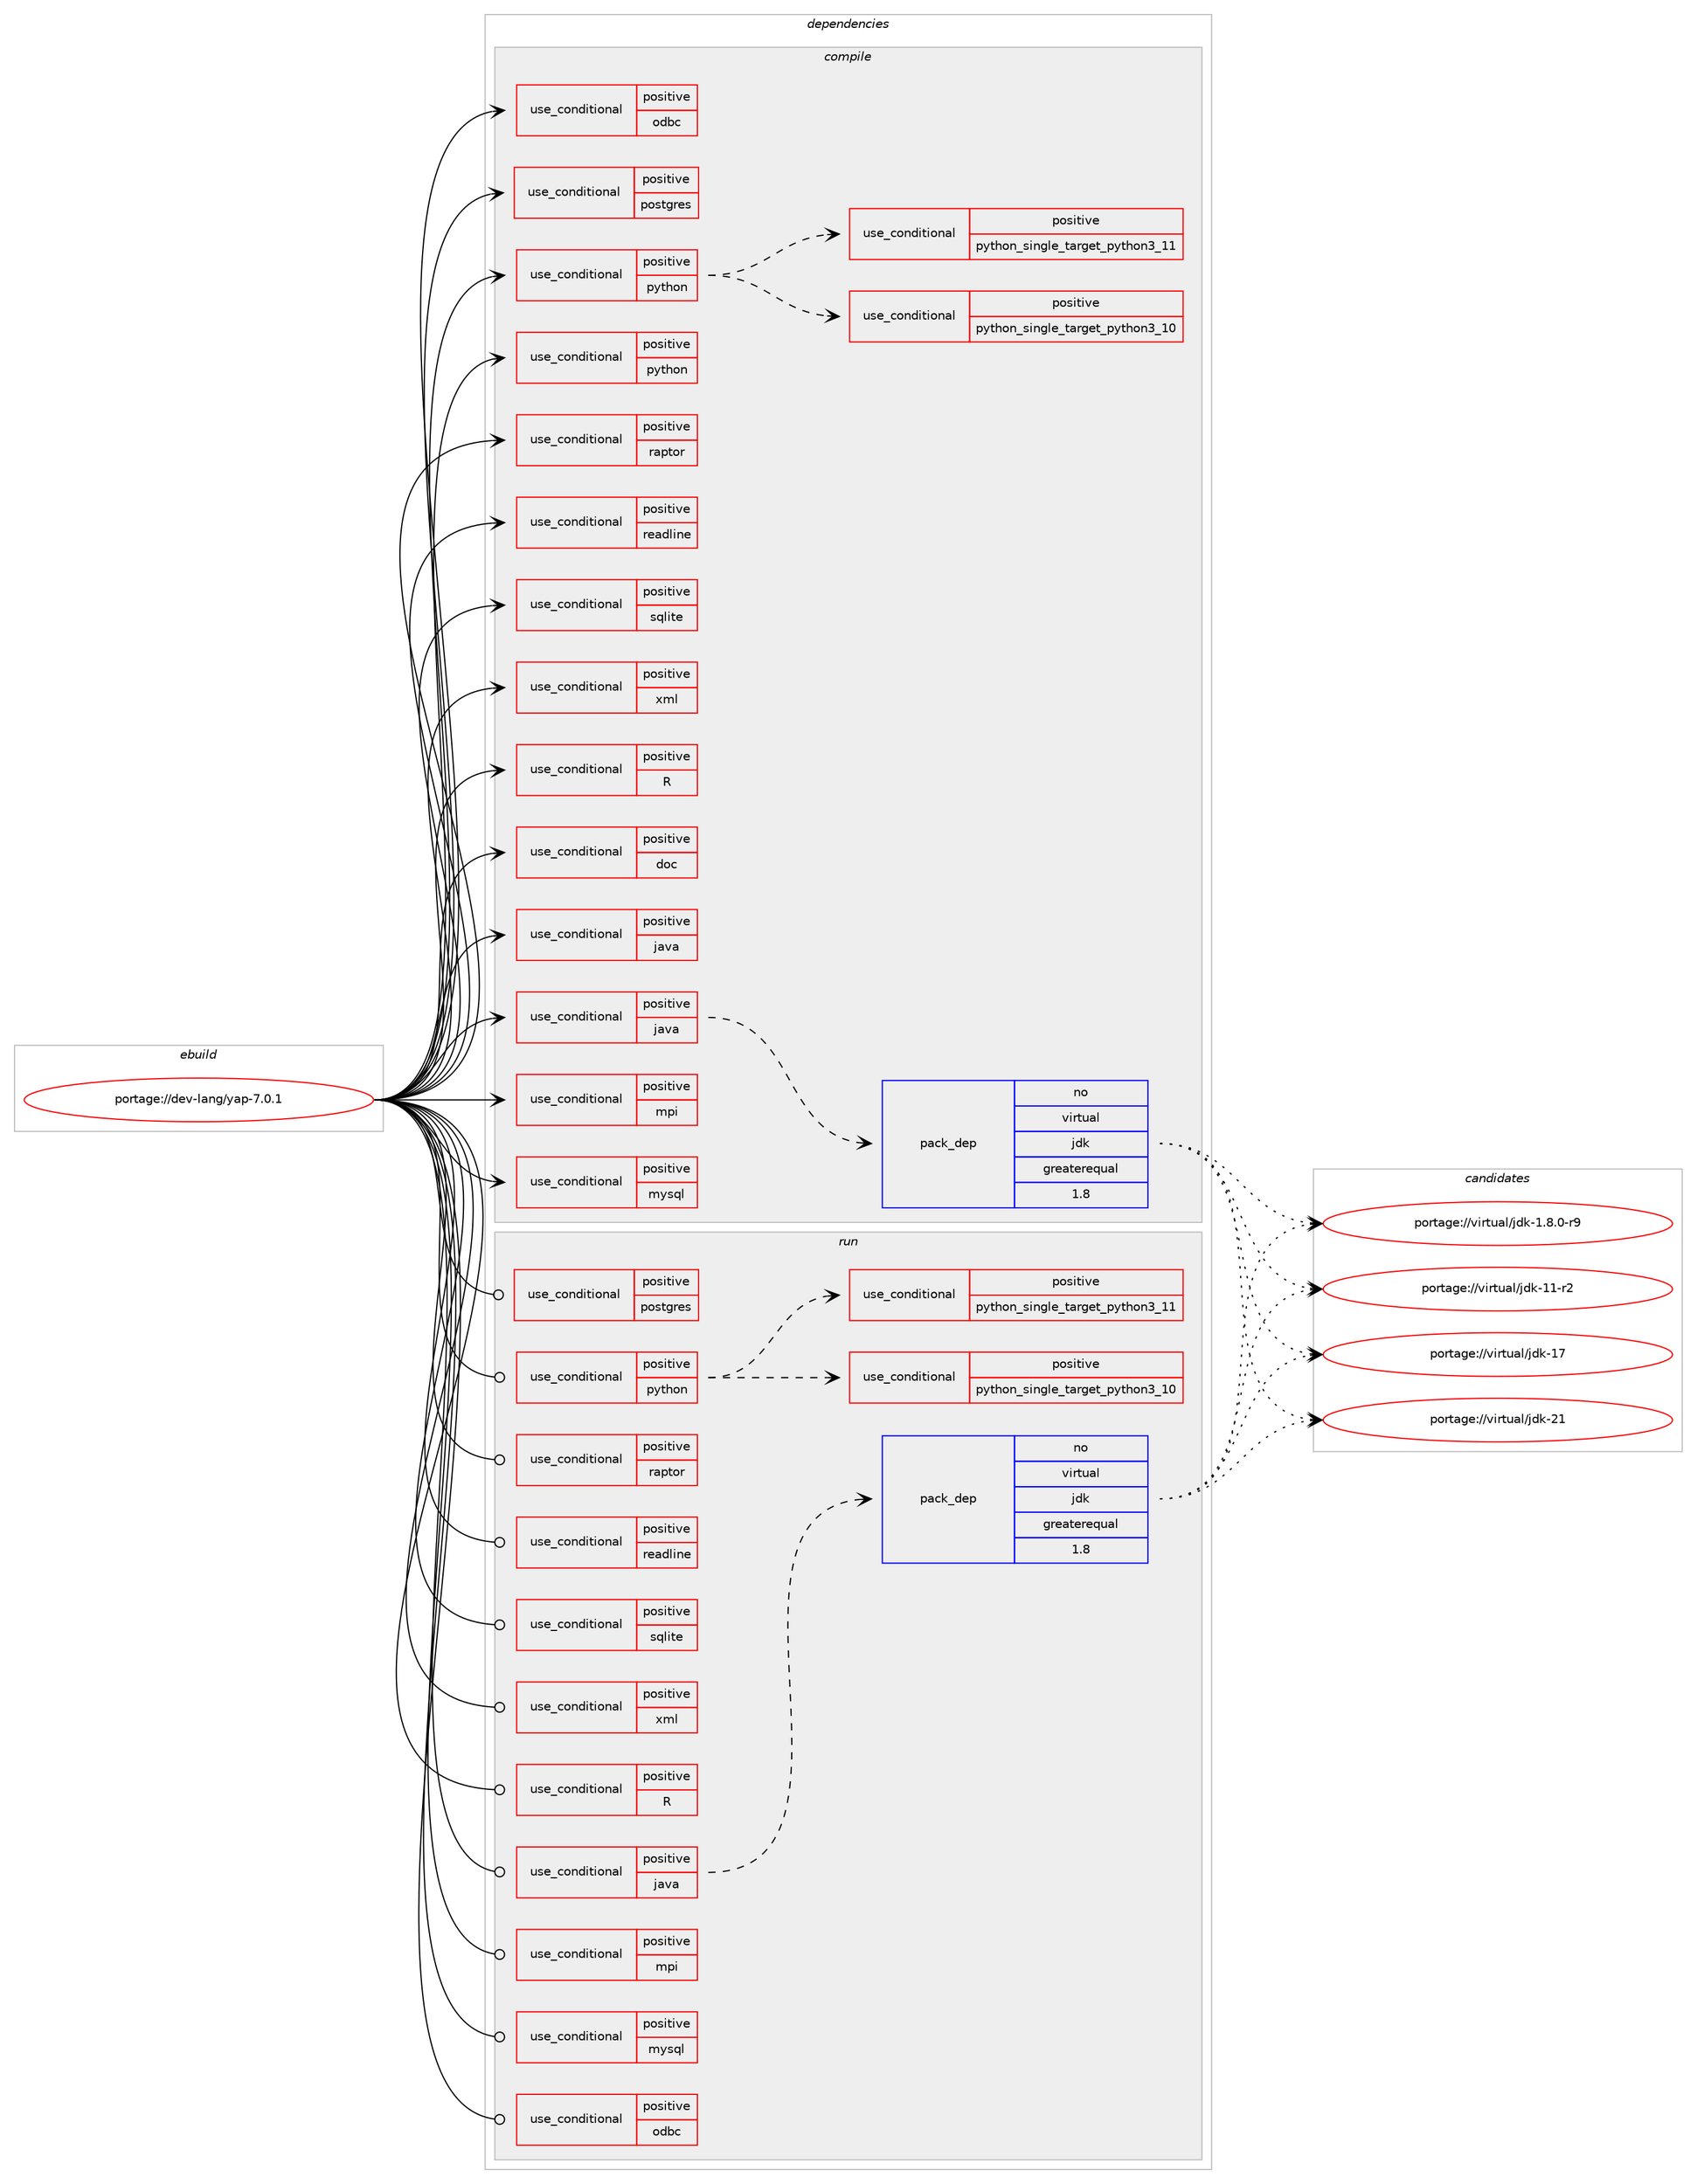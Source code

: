digraph prolog {

# *************
# Graph options
# *************

newrank=true;
concentrate=true;
compound=true;
graph [rankdir=LR,fontname=Helvetica,fontsize=10,ranksep=1.5];#, ranksep=2.5, nodesep=0.2];
edge  [arrowhead=vee];
node  [fontname=Helvetica,fontsize=10];

# **********
# The ebuild
# **********

subgraph cluster_leftcol {
color=gray;
rank=same;
label=<<i>ebuild</i>>;
id [label="portage://dev-lang/yap-7.0.1", color=red, width=4, href="../dev-lang/yap-7.0.1.svg"];
}

# ****************
# The dependencies
# ****************

subgraph cluster_midcol {
color=gray;
label=<<i>dependencies</i>>;
subgraph cluster_compile {
fillcolor="#eeeeee";
style=filled;
label=<<i>compile</i>>;
subgraph cond24808 {
dependency53624 [label=<<TABLE BORDER="0" CELLBORDER="1" CELLSPACING="0" CELLPADDING="4"><TR><TD ROWSPAN="3" CELLPADDING="10">use_conditional</TD></TR><TR><TD>positive</TD></TR><TR><TD>R</TD></TR></TABLE>>, shape=none, color=red];
# *** BEGIN UNKNOWN DEPENDENCY TYPE (TODO) ***
# dependency53624 -> package_dependency(portage://dev-lang/yap-7.0.1,install,no,dev-lang,R,none,[,,],[],[])
# *** END UNKNOWN DEPENDENCY TYPE (TODO) ***

}
id:e -> dependency53624:w [weight=20,style="solid",arrowhead="vee"];
subgraph cond24809 {
dependency53625 [label=<<TABLE BORDER="0" CELLBORDER="1" CELLSPACING="0" CELLPADDING="4"><TR><TD ROWSPAN="3" CELLPADDING="10">use_conditional</TD></TR><TR><TD>positive</TD></TR><TR><TD>doc</TD></TR></TABLE>>, shape=none, color=red];
# *** BEGIN UNKNOWN DEPENDENCY TYPE (TODO) ***
# dependency53625 -> package_dependency(portage://dev-lang/yap-7.0.1,install,no,app-text,doxygen,none,[,,],[],[use(enable(dot),none)])
# *** END UNKNOWN DEPENDENCY TYPE (TODO) ***

}
id:e -> dependency53625:w [weight=20,style="solid",arrowhead="vee"];
subgraph cond24810 {
dependency53626 [label=<<TABLE BORDER="0" CELLBORDER="1" CELLSPACING="0" CELLPADDING="4"><TR><TD ROWSPAN="3" CELLPADDING="10">use_conditional</TD></TR><TR><TD>positive</TD></TR><TR><TD>java</TD></TR></TABLE>>, shape=none, color=red];
# *** BEGIN UNKNOWN DEPENDENCY TYPE (TODO) ***
# dependency53626 -> package_dependency(portage://dev-lang/yap-7.0.1,install,no,dev-lang,swig,none,[,,],[],[])
# *** END UNKNOWN DEPENDENCY TYPE (TODO) ***

}
id:e -> dependency53626:w [weight=20,style="solid",arrowhead="vee"];
subgraph cond24811 {
dependency53627 [label=<<TABLE BORDER="0" CELLBORDER="1" CELLSPACING="0" CELLPADDING="4"><TR><TD ROWSPAN="3" CELLPADDING="10">use_conditional</TD></TR><TR><TD>positive</TD></TR><TR><TD>java</TD></TR></TABLE>>, shape=none, color=red];
subgraph pack27702 {
dependency53628 [label=<<TABLE BORDER="0" CELLBORDER="1" CELLSPACING="0" CELLPADDING="4" WIDTH="220"><TR><TD ROWSPAN="6" CELLPADDING="30">pack_dep</TD></TR><TR><TD WIDTH="110">no</TD></TR><TR><TD>virtual</TD></TR><TR><TD>jdk</TD></TR><TR><TD>greaterequal</TD></TR><TR><TD>1.8</TD></TR></TABLE>>, shape=none, color=blue];
}
dependency53627:e -> dependency53628:w [weight=20,style="dashed",arrowhead="vee"];
}
id:e -> dependency53627:w [weight=20,style="solid",arrowhead="vee"];
subgraph cond24812 {
dependency53629 [label=<<TABLE BORDER="0" CELLBORDER="1" CELLSPACING="0" CELLPADDING="4"><TR><TD ROWSPAN="3" CELLPADDING="10">use_conditional</TD></TR><TR><TD>positive</TD></TR><TR><TD>mpi</TD></TR></TABLE>>, shape=none, color=red];
# *** BEGIN UNKNOWN DEPENDENCY TYPE (TODO) ***
# dependency53629 -> package_dependency(portage://dev-lang/yap-7.0.1,install,no,virtual,mpi,none,[,,],[],[])
# *** END UNKNOWN DEPENDENCY TYPE (TODO) ***

}
id:e -> dependency53629:w [weight=20,style="solid",arrowhead="vee"];
subgraph cond24813 {
dependency53630 [label=<<TABLE BORDER="0" CELLBORDER="1" CELLSPACING="0" CELLPADDING="4"><TR><TD ROWSPAN="3" CELLPADDING="10">use_conditional</TD></TR><TR><TD>positive</TD></TR><TR><TD>mysql</TD></TR></TABLE>>, shape=none, color=red];
# *** BEGIN UNKNOWN DEPENDENCY TYPE (TODO) ***
# dependency53630 -> package_dependency(portage://dev-lang/yap-7.0.1,install,no,dev-db,mysql-connector-c,none,[,,],[slot(0),equal],[])
# *** END UNKNOWN DEPENDENCY TYPE (TODO) ***

}
id:e -> dependency53630:w [weight=20,style="solid",arrowhead="vee"];
subgraph cond24814 {
dependency53631 [label=<<TABLE BORDER="0" CELLBORDER="1" CELLSPACING="0" CELLPADDING="4"><TR><TD ROWSPAN="3" CELLPADDING="10">use_conditional</TD></TR><TR><TD>positive</TD></TR><TR><TD>odbc</TD></TR></TABLE>>, shape=none, color=red];
# *** BEGIN UNKNOWN DEPENDENCY TYPE (TODO) ***
# dependency53631 -> package_dependency(portage://dev-lang/yap-7.0.1,install,no,dev-db,unixODBC,none,[,,],[],[])
# *** END UNKNOWN DEPENDENCY TYPE (TODO) ***

}
id:e -> dependency53631:w [weight=20,style="solid",arrowhead="vee"];
subgraph cond24815 {
dependency53632 [label=<<TABLE BORDER="0" CELLBORDER="1" CELLSPACING="0" CELLPADDING="4"><TR><TD ROWSPAN="3" CELLPADDING="10">use_conditional</TD></TR><TR><TD>positive</TD></TR><TR><TD>postgres</TD></TR></TABLE>>, shape=none, color=red];
# *** BEGIN UNKNOWN DEPENDENCY TYPE (TODO) ***
# dependency53632 -> package_dependency(portage://dev-lang/yap-7.0.1,install,no,dev-db,postgresql,none,[,,],any_same_slot,[])
# *** END UNKNOWN DEPENDENCY TYPE (TODO) ***

}
id:e -> dependency53632:w [weight=20,style="solid",arrowhead="vee"];
subgraph cond24816 {
dependency53633 [label=<<TABLE BORDER="0" CELLBORDER="1" CELLSPACING="0" CELLPADDING="4"><TR><TD ROWSPAN="3" CELLPADDING="10">use_conditional</TD></TR><TR><TD>positive</TD></TR><TR><TD>python</TD></TR></TABLE>>, shape=none, color=red];
subgraph cond24817 {
dependency53634 [label=<<TABLE BORDER="0" CELLBORDER="1" CELLSPACING="0" CELLPADDING="4"><TR><TD ROWSPAN="3" CELLPADDING="10">use_conditional</TD></TR><TR><TD>positive</TD></TR><TR><TD>python_single_target_python3_10</TD></TR></TABLE>>, shape=none, color=red];
# *** BEGIN UNKNOWN DEPENDENCY TYPE (TODO) ***
# dependency53634 -> package_dependency(portage://dev-lang/yap-7.0.1,install,no,dev-lang,python,none,[,,],[slot(3.10)],[])
# *** END UNKNOWN DEPENDENCY TYPE (TODO) ***

}
dependency53633:e -> dependency53634:w [weight=20,style="dashed",arrowhead="vee"];
subgraph cond24818 {
dependency53635 [label=<<TABLE BORDER="0" CELLBORDER="1" CELLSPACING="0" CELLPADDING="4"><TR><TD ROWSPAN="3" CELLPADDING="10">use_conditional</TD></TR><TR><TD>positive</TD></TR><TR><TD>python_single_target_python3_11</TD></TR></TABLE>>, shape=none, color=red];
# *** BEGIN UNKNOWN DEPENDENCY TYPE (TODO) ***
# dependency53635 -> package_dependency(portage://dev-lang/yap-7.0.1,install,no,dev-lang,python,none,[,,],[slot(3.11)],[])
# *** END UNKNOWN DEPENDENCY TYPE (TODO) ***

}
dependency53633:e -> dependency53635:w [weight=20,style="dashed",arrowhead="vee"];
# *** BEGIN UNKNOWN DEPENDENCY TYPE (TODO) ***
# dependency53633 -> package_dependency(portage://dev-lang/yap-7.0.1,install,no,dev-python,wheel,none,[,,],[],[])
# *** END UNKNOWN DEPENDENCY TYPE (TODO) ***

# *** BEGIN UNKNOWN DEPENDENCY TYPE (TODO) ***
# dependency53633 -> package_dependency(portage://dev-lang/yap-7.0.1,install,no,dev-python,numpy,none,[,,],[],[])
# *** END UNKNOWN DEPENDENCY TYPE (TODO) ***

}
id:e -> dependency53633:w [weight=20,style="solid",arrowhead="vee"];
subgraph cond24819 {
dependency53636 [label=<<TABLE BORDER="0" CELLBORDER="1" CELLSPACING="0" CELLPADDING="4"><TR><TD ROWSPAN="3" CELLPADDING="10">use_conditional</TD></TR><TR><TD>positive</TD></TR><TR><TD>python</TD></TR></TABLE>>, shape=none, color=red];
# *** BEGIN UNKNOWN DEPENDENCY TYPE (TODO) ***
# dependency53636 -> package_dependency(portage://dev-lang/yap-7.0.1,install,no,dev-lang,swig,none,[,,],[],[])
# *** END UNKNOWN DEPENDENCY TYPE (TODO) ***

}
id:e -> dependency53636:w [weight=20,style="solid",arrowhead="vee"];
subgraph cond24820 {
dependency53637 [label=<<TABLE BORDER="0" CELLBORDER="1" CELLSPACING="0" CELLPADDING="4"><TR><TD ROWSPAN="3" CELLPADDING="10">use_conditional</TD></TR><TR><TD>positive</TD></TR><TR><TD>raptor</TD></TR></TABLE>>, shape=none, color=red];
# *** BEGIN UNKNOWN DEPENDENCY TYPE (TODO) ***
# dependency53637 -> package_dependency(portage://dev-lang/yap-7.0.1,install,no,media-libs,raptor,none,[,,],[],[])
# *** END UNKNOWN DEPENDENCY TYPE (TODO) ***

}
id:e -> dependency53637:w [weight=20,style="solid",arrowhead="vee"];
subgraph cond24821 {
dependency53638 [label=<<TABLE BORDER="0" CELLBORDER="1" CELLSPACING="0" CELLPADDING="4"><TR><TD ROWSPAN="3" CELLPADDING="10">use_conditional</TD></TR><TR><TD>positive</TD></TR><TR><TD>readline</TD></TR></TABLE>>, shape=none, color=red];
# *** BEGIN UNKNOWN DEPENDENCY TYPE (TODO) ***
# dependency53638 -> package_dependency(portage://dev-lang/yap-7.0.1,install,no,sys-libs,readline,none,[,,],any_same_slot,[])
# *** END UNKNOWN DEPENDENCY TYPE (TODO) ***

# *** BEGIN UNKNOWN DEPENDENCY TYPE (TODO) ***
# dependency53638 -> package_dependency(portage://dev-lang/yap-7.0.1,install,no,sys-libs,ncurses,none,[,,],any_same_slot,[])
# *** END UNKNOWN DEPENDENCY TYPE (TODO) ***

}
id:e -> dependency53638:w [weight=20,style="solid",arrowhead="vee"];
subgraph cond24822 {
dependency53639 [label=<<TABLE BORDER="0" CELLBORDER="1" CELLSPACING="0" CELLPADDING="4"><TR><TD ROWSPAN="3" CELLPADDING="10">use_conditional</TD></TR><TR><TD>positive</TD></TR><TR><TD>sqlite</TD></TR></TABLE>>, shape=none, color=red];
# *** BEGIN UNKNOWN DEPENDENCY TYPE (TODO) ***
# dependency53639 -> package_dependency(portage://dev-lang/yap-7.0.1,install,no,dev-db,sqlite,none,[,,],[],[])
# *** END UNKNOWN DEPENDENCY TYPE (TODO) ***

}
id:e -> dependency53639:w [weight=20,style="solid",arrowhead="vee"];
subgraph cond24823 {
dependency53640 [label=<<TABLE BORDER="0" CELLBORDER="1" CELLSPACING="0" CELLPADDING="4"><TR><TD ROWSPAN="3" CELLPADDING="10">use_conditional</TD></TR><TR><TD>positive</TD></TR><TR><TD>xml</TD></TR></TABLE>>, shape=none, color=red];
# *** BEGIN UNKNOWN DEPENDENCY TYPE (TODO) ***
# dependency53640 -> package_dependency(portage://dev-lang/yap-7.0.1,install,no,dev-libs,libxml2,none,[,,],[],[])
# *** END UNKNOWN DEPENDENCY TYPE (TODO) ***

}
id:e -> dependency53640:w [weight=20,style="solid",arrowhead="vee"];
# *** BEGIN UNKNOWN DEPENDENCY TYPE (TODO) ***
# id -> package_dependency(portage://dev-lang/yap-7.0.1,install,no,dev-libs,gmp,none,[,,],[slot(0)],[])
# *** END UNKNOWN DEPENDENCY TYPE (TODO) ***

# *** BEGIN UNKNOWN DEPENDENCY TYPE (TODO) ***
# id -> package_dependency(portage://dev-lang/yap-7.0.1,install,no,dev-libs,libutf8proc,none,[,,],[],[])
# *** END UNKNOWN DEPENDENCY TYPE (TODO) ***

# *** BEGIN UNKNOWN DEPENDENCY TYPE (TODO) ***
# id -> package_dependency(portage://dev-lang/yap-7.0.1,install,no,sys-libs,zlib,none,[,,],[],[])
# *** END UNKNOWN DEPENDENCY TYPE (TODO) ***

}
subgraph cluster_compileandrun {
fillcolor="#eeeeee";
style=filled;
label=<<i>compile and run</i>>;
}
subgraph cluster_run {
fillcolor="#eeeeee";
style=filled;
label=<<i>run</i>>;
subgraph cond24824 {
dependency53641 [label=<<TABLE BORDER="0" CELLBORDER="1" CELLSPACING="0" CELLPADDING="4"><TR><TD ROWSPAN="3" CELLPADDING="10">use_conditional</TD></TR><TR><TD>positive</TD></TR><TR><TD>R</TD></TR></TABLE>>, shape=none, color=red];
# *** BEGIN UNKNOWN DEPENDENCY TYPE (TODO) ***
# dependency53641 -> package_dependency(portage://dev-lang/yap-7.0.1,run,no,dev-lang,R,none,[,,],[],[])
# *** END UNKNOWN DEPENDENCY TYPE (TODO) ***

}
id:e -> dependency53641:w [weight=20,style="solid",arrowhead="odot"];
subgraph cond24825 {
dependency53642 [label=<<TABLE BORDER="0" CELLBORDER="1" CELLSPACING="0" CELLPADDING="4"><TR><TD ROWSPAN="3" CELLPADDING="10">use_conditional</TD></TR><TR><TD>positive</TD></TR><TR><TD>java</TD></TR></TABLE>>, shape=none, color=red];
subgraph pack27703 {
dependency53643 [label=<<TABLE BORDER="0" CELLBORDER="1" CELLSPACING="0" CELLPADDING="4" WIDTH="220"><TR><TD ROWSPAN="6" CELLPADDING="30">pack_dep</TD></TR><TR><TD WIDTH="110">no</TD></TR><TR><TD>virtual</TD></TR><TR><TD>jdk</TD></TR><TR><TD>greaterequal</TD></TR><TR><TD>1.8</TD></TR></TABLE>>, shape=none, color=blue];
}
dependency53642:e -> dependency53643:w [weight=20,style="dashed",arrowhead="vee"];
}
id:e -> dependency53642:w [weight=20,style="solid",arrowhead="odot"];
subgraph cond24826 {
dependency53644 [label=<<TABLE BORDER="0" CELLBORDER="1" CELLSPACING="0" CELLPADDING="4"><TR><TD ROWSPAN="3" CELLPADDING="10">use_conditional</TD></TR><TR><TD>positive</TD></TR><TR><TD>mpi</TD></TR></TABLE>>, shape=none, color=red];
# *** BEGIN UNKNOWN DEPENDENCY TYPE (TODO) ***
# dependency53644 -> package_dependency(portage://dev-lang/yap-7.0.1,run,no,virtual,mpi,none,[,,],[],[])
# *** END UNKNOWN DEPENDENCY TYPE (TODO) ***

}
id:e -> dependency53644:w [weight=20,style="solid",arrowhead="odot"];
subgraph cond24827 {
dependency53645 [label=<<TABLE BORDER="0" CELLBORDER="1" CELLSPACING="0" CELLPADDING="4"><TR><TD ROWSPAN="3" CELLPADDING="10">use_conditional</TD></TR><TR><TD>positive</TD></TR><TR><TD>mysql</TD></TR></TABLE>>, shape=none, color=red];
# *** BEGIN UNKNOWN DEPENDENCY TYPE (TODO) ***
# dependency53645 -> package_dependency(portage://dev-lang/yap-7.0.1,run,no,dev-db,mysql-connector-c,none,[,,],[slot(0),equal],[])
# *** END UNKNOWN DEPENDENCY TYPE (TODO) ***

}
id:e -> dependency53645:w [weight=20,style="solid",arrowhead="odot"];
subgraph cond24828 {
dependency53646 [label=<<TABLE BORDER="0" CELLBORDER="1" CELLSPACING="0" CELLPADDING="4"><TR><TD ROWSPAN="3" CELLPADDING="10">use_conditional</TD></TR><TR><TD>positive</TD></TR><TR><TD>odbc</TD></TR></TABLE>>, shape=none, color=red];
# *** BEGIN UNKNOWN DEPENDENCY TYPE (TODO) ***
# dependency53646 -> package_dependency(portage://dev-lang/yap-7.0.1,run,no,dev-db,unixODBC,none,[,,],[],[])
# *** END UNKNOWN DEPENDENCY TYPE (TODO) ***

}
id:e -> dependency53646:w [weight=20,style="solid",arrowhead="odot"];
subgraph cond24829 {
dependency53647 [label=<<TABLE BORDER="0" CELLBORDER="1" CELLSPACING="0" CELLPADDING="4"><TR><TD ROWSPAN="3" CELLPADDING="10">use_conditional</TD></TR><TR><TD>positive</TD></TR><TR><TD>postgres</TD></TR></TABLE>>, shape=none, color=red];
# *** BEGIN UNKNOWN DEPENDENCY TYPE (TODO) ***
# dependency53647 -> package_dependency(portage://dev-lang/yap-7.0.1,run,no,dev-db,postgresql,none,[,,],any_same_slot,[])
# *** END UNKNOWN DEPENDENCY TYPE (TODO) ***

}
id:e -> dependency53647:w [weight=20,style="solid",arrowhead="odot"];
subgraph cond24830 {
dependency53648 [label=<<TABLE BORDER="0" CELLBORDER="1" CELLSPACING="0" CELLPADDING="4"><TR><TD ROWSPAN="3" CELLPADDING="10">use_conditional</TD></TR><TR><TD>positive</TD></TR><TR><TD>python</TD></TR></TABLE>>, shape=none, color=red];
subgraph cond24831 {
dependency53649 [label=<<TABLE BORDER="0" CELLBORDER="1" CELLSPACING="0" CELLPADDING="4"><TR><TD ROWSPAN="3" CELLPADDING="10">use_conditional</TD></TR><TR><TD>positive</TD></TR><TR><TD>python_single_target_python3_10</TD></TR></TABLE>>, shape=none, color=red];
# *** BEGIN UNKNOWN DEPENDENCY TYPE (TODO) ***
# dependency53649 -> package_dependency(portage://dev-lang/yap-7.0.1,run,no,dev-lang,python,none,[,,],[slot(3.10)],[])
# *** END UNKNOWN DEPENDENCY TYPE (TODO) ***

}
dependency53648:e -> dependency53649:w [weight=20,style="dashed",arrowhead="vee"];
subgraph cond24832 {
dependency53650 [label=<<TABLE BORDER="0" CELLBORDER="1" CELLSPACING="0" CELLPADDING="4"><TR><TD ROWSPAN="3" CELLPADDING="10">use_conditional</TD></TR><TR><TD>positive</TD></TR><TR><TD>python_single_target_python3_11</TD></TR></TABLE>>, shape=none, color=red];
# *** BEGIN UNKNOWN DEPENDENCY TYPE (TODO) ***
# dependency53650 -> package_dependency(portage://dev-lang/yap-7.0.1,run,no,dev-lang,python,none,[,,],[slot(3.11)],[])
# *** END UNKNOWN DEPENDENCY TYPE (TODO) ***

}
dependency53648:e -> dependency53650:w [weight=20,style="dashed",arrowhead="vee"];
# *** BEGIN UNKNOWN DEPENDENCY TYPE (TODO) ***
# dependency53648 -> package_dependency(portage://dev-lang/yap-7.0.1,run,no,dev-python,wheel,none,[,,],[],[])
# *** END UNKNOWN DEPENDENCY TYPE (TODO) ***

# *** BEGIN UNKNOWN DEPENDENCY TYPE (TODO) ***
# dependency53648 -> package_dependency(portage://dev-lang/yap-7.0.1,run,no,dev-python,numpy,none,[,,],[],[])
# *** END UNKNOWN DEPENDENCY TYPE (TODO) ***

}
id:e -> dependency53648:w [weight=20,style="solid",arrowhead="odot"];
subgraph cond24833 {
dependency53651 [label=<<TABLE BORDER="0" CELLBORDER="1" CELLSPACING="0" CELLPADDING="4"><TR><TD ROWSPAN="3" CELLPADDING="10">use_conditional</TD></TR><TR><TD>positive</TD></TR><TR><TD>raptor</TD></TR></TABLE>>, shape=none, color=red];
# *** BEGIN UNKNOWN DEPENDENCY TYPE (TODO) ***
# dependency53651 -> package_dependency(portage://dev-lang/yap-7.0.1,run,no,media-libs,raptor,none,[,,],[],[])
# *** END UNKNOWN DEPENDENCY TYPE (TODO) ***

}
id:e -> dependency53651:w [weight=20,style="solid",arrowhead="odot"];
subgraph cond24834 {
dependency53652 [label=<<TABLE BORDER="0" CELLBORDER="1" CELLSPACING="0" CELLPADDING="4"><TR><TD ROWSPAN="3" CELLPADDING="10">use_conditional</TD></TR><TR><TD>positive</TD></TR><TR><TD>readline</TD></TR></TABLE>>, shape=none, color=red];
# *** BEGIN UNKNOWN DEPENDENCY TYPE (TODO) ***
# dependency53652 -> package_dependency(portage://dev-lang/yap-7.0.1,run,no,sys-libs,readline,none,[,,],any_same_slot,[])
# *** END UNKNOWN DEPENDENCY TYPE (TODO) ***

# *** BEGIN UNKNOWN DEPENDENCY TYPE (TODO) ***
# dependency53652 -> package_dependency(portage://dev-lang/yap-7.0.1,run,no,sys-libs,ncurses,none,[,,],any_same_slot,[])
# *** END UNKNOWN DEPENDENCY TYPE (TODO) ***

}
id:e -> dependency53652:w [weight=20,style="solid",arrowhead="odot"];
subgraph cond24835 {
dependency53653 [label=<<TABLE BORDER="0" CELLBORDER="1" CELLSPACING="0" CELLPADDING="4"><TR><TD ROWSPAN="3" CELLPADDING="10">use_conditional</TD></TR><TR><TD>positive</TD></TR><TR><TD>sqlite</TD></TR></TABLE>>, shape=none, color=red];
# *** BEGIN UNKNOWN DEPENDENCY TYPE (TODO) ***
# dependency53653 -> package_dependency(portage://dev-lang/yap-7.0.1,run,no,dev-db,sqlite,none,[,,],[],[])
# *** END UNKNOWN DEPENDENCY TYPE (TODO) ***

}
id:e -> dependency53653:w [weight=20,style="solid",arrowhead="odot"];
subgraph cond24836 {
dependency53654 [label=<<TABLE BORDER="0" CELLBORDER="1" CELLSPACING="0" CELLPADDING="4"><TR><TD ROWSPAN="3" CELLPADDING="10">use_conditional</TD></TR><TR><TD>positive</TD></TR><TR><TD>xml</TD></TR></TABLE>>, shape=none, color=red];
# *** BEGIN UNKNOWN DEPENDENCY TYPE (TODO) ***
# dependency53654 -> package_dependency(portage://dev-lang/yap-7.0.1,run,no,dev-libs,libxml2,none,[,,],[],[])
# *** END UNKNOWN DEPENDENCY TYPE (TODO) ***

}
id:e -> dependency53654:w [weight=20,style="solid",arrowhead="odot"];
# *** BEGIN UNKNOWN DEPENDENCY TYPE (TODO) ***
# id -> package_dependency(portage://dev-lang/yap-7.0.1,run,no,dev-libs,gmp,none,[,,],[slot(0)],[])
# *** END UNKNOWN DEPENDENCY TYPE (TODO) ***

# *** BEGIN UNKNOWN DEPENDENCY TYPE (TODO) ***
# id -> package_dependency(portage://dev-lang/yap-7.0.1,run,no,dev-libs,libutf8proc,none,[,,],[],[])
# *** END UNKNOWN DEPENDENCY TYPE (TODO) ***

# *** BEGIN UNKNOWN DEPENDENCY TYPE (TODO) ***
# id -> package_dependency(portage://dev-lang/yap-7.0.1,run,no,sys-libs,zlib,none,[,,],[],[])
# *** END UNKNOWN DEPENDENCY TYPE (TODO) ***

}
}

# **************
# The candidates
# **************

subgraph cluster_choices {
rank=same;
color=gray;
label=<<i>candidates</i>>;

subgraph choice27702 {
color=black;
nodesep=1;
choice11810511411611797108471061001074549465646484511457 [label="portage://virtual/jdk-1.8.0-r9", color=red, width=4,href="../virtual/jdk-1.8.0-r9.svg"];
choice11810511411611797108471061001074549494511450 [label="portage://virtual/jdk-11-r2", color=red, width=4,href="../virtual/jdk-11-r2.svg"];
choice1181051141161179710847106100107454955 [label="portage://virtual/jdk-17", color=red, width=4,href="../virtual/jdk-17.svg"];
choice1181051141161179710847106100107455049 [label="portage://virtual/jdk-21", color=red, width=4,href="../virtual/jdk-21.svg"];
dependency53628:e -> choice11810511411611797108471061001074549465646484511457:w [style=dotted,weight="100"];
dependency53628:e -> choice11810511411611797108471061001074549494511450:w [style=dotted,weight="100"];
dependency53628:e -> choice1181051141161179710847106100107454955:w [style=dotted,weight="100"];
dependency53628:e -> choice1181051141161179710847106100107455049:w [style=dotted,weight="100"];
}
subgraph choice27703 {
color=black;
nodesep=1;
choice11810511411611797108471061001074549465646484511457 [label="portage://virtual/jdk-1.8.0-r9", color=red, width=4,href="../virtual/jdk-1.8.0-r9.svg"];
choice11810511411611797108471061001074549494511450 [label="portage://virtual/jdk-11-r2", color=red, width=4,href="../virtual/jdk-11-r2.svg"];
choice1181051141161179710847106100107454955 [label="portage://virtual/jdk-17", color=red, width=4,href="../virtual/jdk-17.svg"];
choice1181051141161179710847106100107455049 [label="portage://virtual/jdk-21", color=red, width=4,href="../virtual/jdk-21.svg"];
dependency53643:e -> choice11810511411611797108471061001074549465646484511457:w [style=dotted,weight="100"];
dependency53643:e -> choice11810511411611797108471061001074549494511450:w [style=dotted,weight="100"];
dependency53643:e -> choice1181051141161179710847106100107454955:w [style=dotted,weight="100"];
dependency53643:e -> choice1181051141161179710847106100107455049:w [style=dotted,weight="100"];
}
}

}
